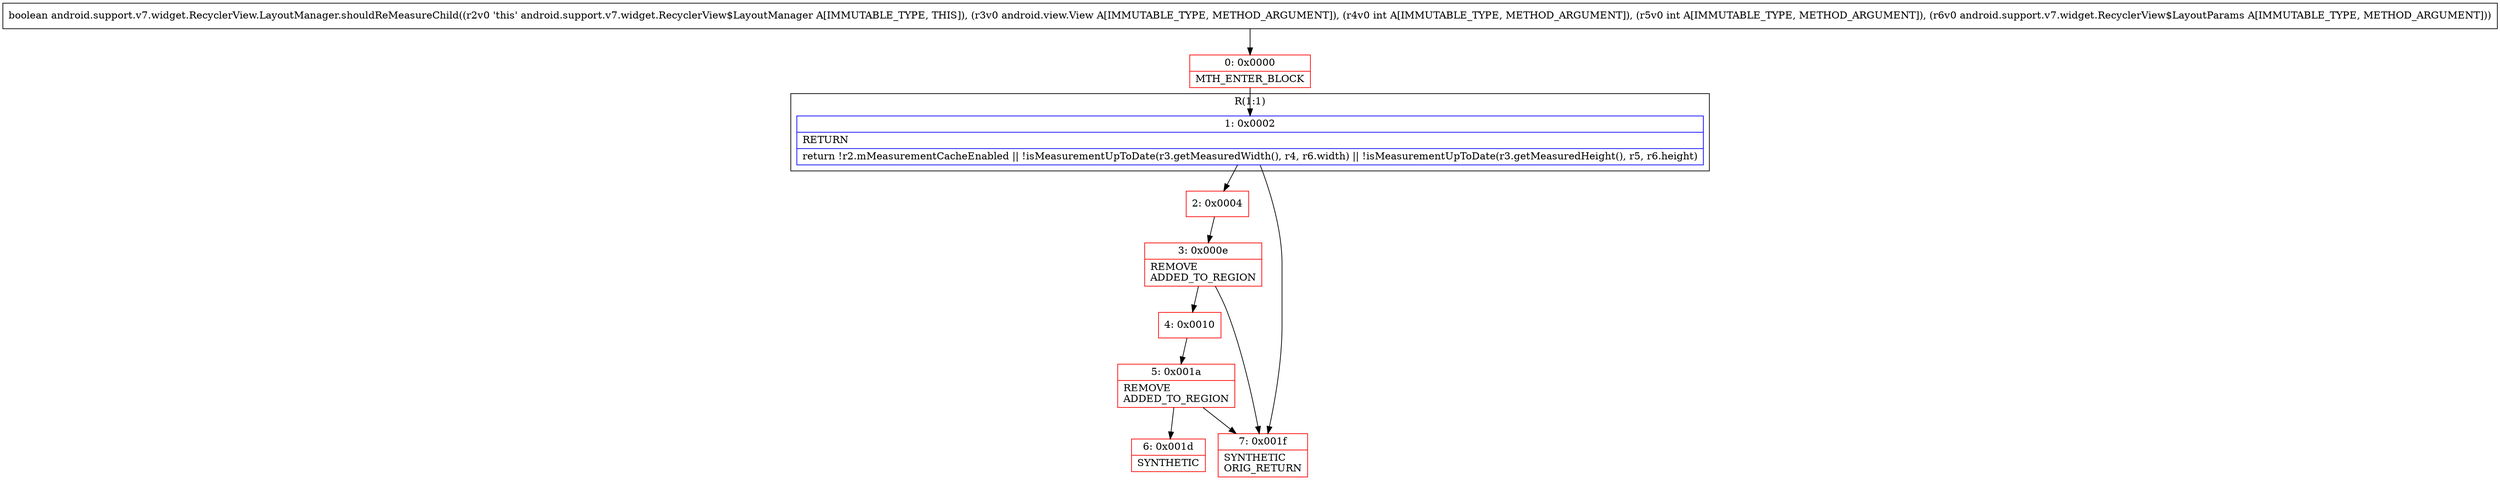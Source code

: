 digraph "CFG forandroid.support.v7.widget.RecyclerView.LayoutManager.shouldReMeasureChild(Landroid\/view\/View;IILandroid\/support\/v7\/widget\/RecyclerView$LayoutParams;)Z" {
subgraph cluster_Region_1418807680 {
label = "R(1:1)";
node [shape=record,color=blue];
Node_1 [shape=record,label="{1\:\ 0x0002|RETURN\l|return !r2.mMeasurementCacheEnabled \|\| !isMeasurementUpToDate(r3.getMeasuredWidth(), r4, r6.width) \|\| !isMeasurementUpToDate(r3.getMeasuredHeight(), r5, r6.height)\l}"];
}
Node_0 [shape=record,color=red,label="{0\:\ 0x0000|MTH_ENTER_BLOCK\l}"];
Node_2 [shape=record,color=red,label="{2\:\ 0x0004}"];
Node_3 [shape=record,color=red,label="{3\:\ 0x000e|REMOVE\lADDED_TO_REGION\l}"];
Node_4 [shape=record,color=red,label="{4\:\ 0x0010}"];
Node_5 [shape=record,color=red,label="{5\:\ 0x001a|REMOVE\lADDED_TO_REGION\l}"];
Node_6 [shape=record,color=red,label="{6\:\ 0x001d|SYNTHETIC\l}"];
Node_7 [shape=record,color=red,label="{7\:\ 0x001f|SYNTHETIC\lORIG_RETURN\l}"];
MethodNode[shape=record,label="{boolean android.support.v7.widget.RecyclerView.LayoutManager.shouldReMeasureChild((r2v0 'this' android.support.v7.widget.RecyclerView$LayoutManager A[IMMUTABLE_TYPE, THIS]), (r3v0 android.view.View A[IMMUTABLE_TYPE, METHOD_ARGUMENT]), (r4v0 int A[IMMUTABLE_TYPE, METHOD_ARGUMENT]), (r5v0 int A[IMMUTABLE_TYPE, METHOD_ARGUMENT]), (r6v0 android.support.v7.widget.RecyclerView$LayoutParams A[IMMUTABLE_TYPE, METHOD_ARGUMENT])) }"];
MethodNode -> Node_0;
Node_1 -> Node_2;
Node_1 -> Node_7;
Node_0 -> Node_1;
Node_2 -> Node_3;
Node_3 -> Node_4;
Node_3 -> Node_7;
Node_4 -> Node_5;
Node_5 -> Node_6;
Node_5 -> Node_7;
}

